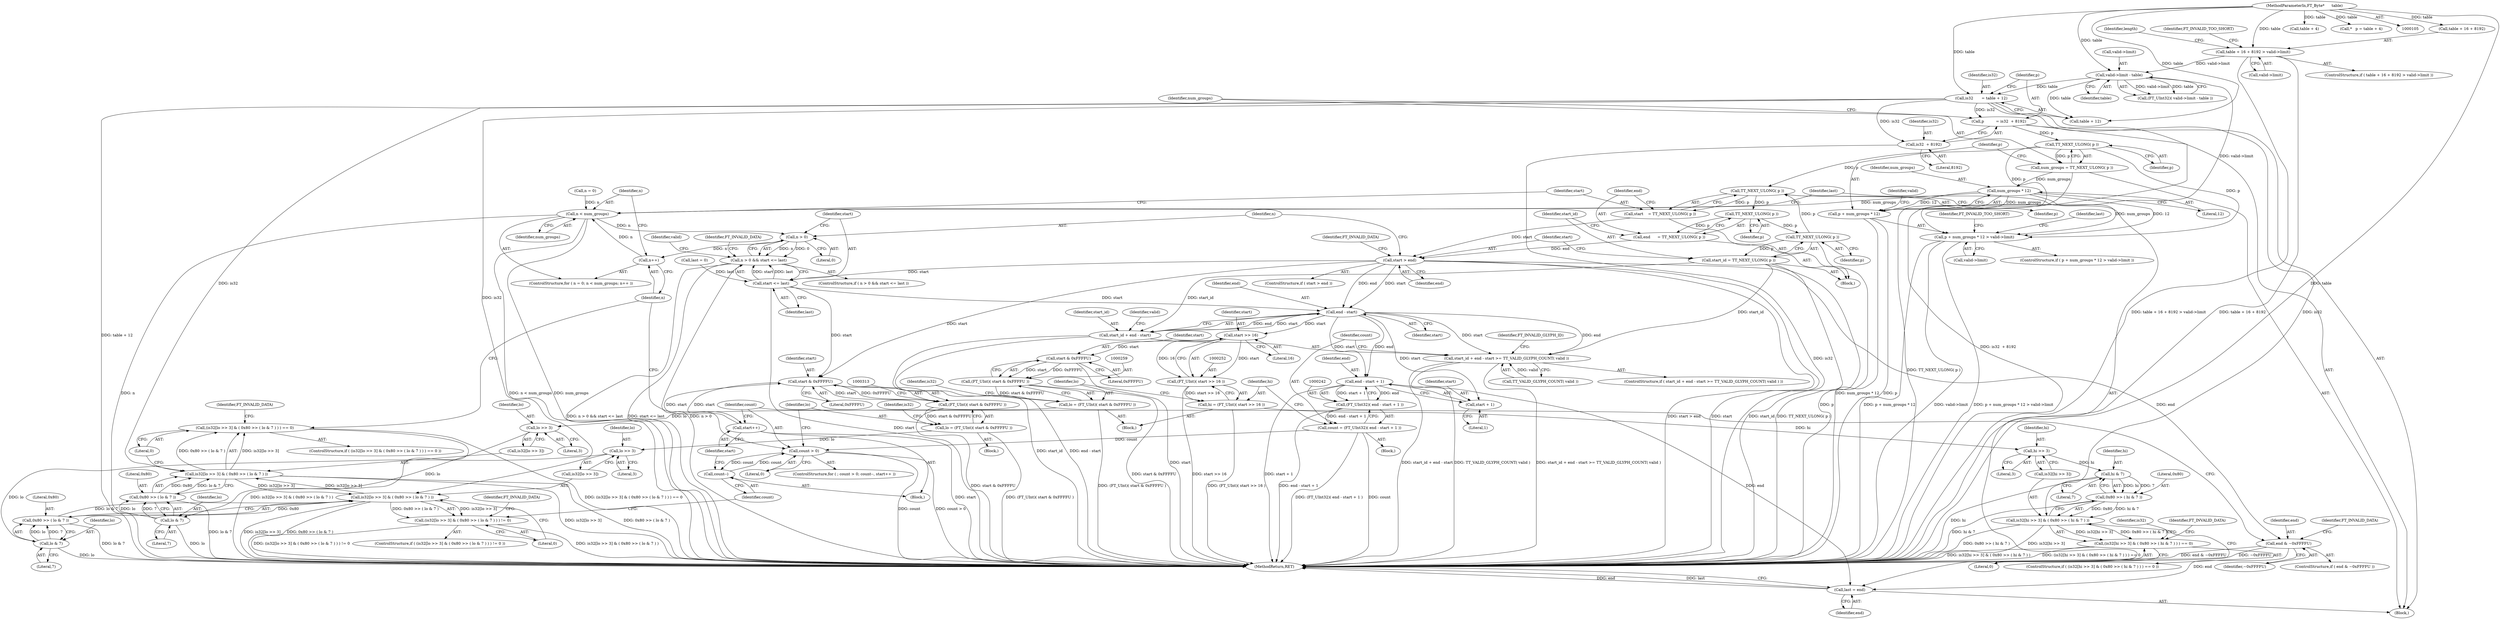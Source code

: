 digraph "1_savannah_602040b1112c9f94d68e200be59ea7ac3d104565@pointer" {
"1000150" [label="(Call,is32       = table + 12)"];
"1000139" [label="(Call,valid->limit - table)"];
"1000119" [label="(Call,table + 16 + 8192 > valid->limit)"];
"1000106" [label="(MethodParameterIn,FT_Byte*      table)"];
"1000155" [label="(Call,p          = is32  + 8192)"];
"1000162" [label="(Call,TT_NEXT_ULONG( p ))"];
"1000160" [label="(Call,num_groups = TT_NEXT_ULONG( p ))"];
"1000168" [label="(Call,num_groups * 12)"];
"1000165" [label="(Call,p + num_groups * 12 > valid->limit)"];
"1000166" [label="(Call,p + num_groups * 12)"];
"1000188" [label="(Call,n < num_groups)"];
"1000215" [label="(Call,n > 0)"];
"1000191" [label="(Call,n++)"];
"1000214" [label="(Call,n > 0 && start <= last)"];
"1000198" [label="(Call,TT_NEXT_ULONG( p ))"];
"1000196" [label="(Call,start    = TT_NEXT_ULONG( p ))"];
"1000209" [label="(Call,start > end)"];
"1000218" [label="(Call,start <= last)"];
"1000233" [label="(Call,end - start)"];
"1000230" [label="(Call,start_id + end - start >= TT_VALID_GLYPH_COUNT( valid ))"];
"1000231" [label="(Call,start_id + end - start)"];
"1000243" [label="(Call,end - start + 1)"];
"1000241" [label="(Call,(FT_UInt32)( end - start + 1 ))"];
"1000239" [label="(Call,count = (FT_UInt32)( end - start + 1 ))"];
"1000301" [label="(Call,count > 0)"];
"1000305" [label="(Call,count--)"];
"1000332" [label="(Call,last = end)"];
"1000245" [label="(Call,start + 1)"];
"1000253" [label="(Call,start >> 16)"];
"1000251" [label="(Call,(FT_UInt)( start >> 16 ))"];
"1000249" [label="(Call,hi = (FT_UInt)( start >> 16 ))"];
"1000268" [label="(Call,hi >> 3)"];
"1000273" [label="(Call,hi & 7)"];
"1000271" [label="(Call,0x80 >> ( hi & 7 ))"];
"1000265" [label="(Call,is32[hi >> 3] & ( 0x80 >> ( hi & 7 ) ))"];
"1000264" [label="(Call,(is32[hi >> 3] & ( 0x80 >> ( hi & 7 ) ) ) == 0)"];
"1000260" [label="(Call,start & 0xFFFFU)"];
"1000258" [label="(Call,(FT_UInt)( start & 0xFFFFU ))"];
"1000256" [label="(Call,lo = (FT_UInt)( start & 0xFFFFU ))"];
"1000283" [label="(Call,lo >> 3)"];
"1000288" [label="(Call,lo & 7)"];
"1000286" [label="(Call,0x80 >> ( lo & 7 ))"];
"1000280" [label="(Call,is32[lo >> 3] & ( 0x80 >> ( lo & 7 ) ))"];
"1000279" [label="(Call,(is32[lo >> 3] & ( 0x80 >> ( lo & 7 ) ) ) == 0)"];
"1000319" [label="(Call,is32[lo >> 3] & ( 0x80 >> ( lo & 7 ) ))"];
"1000318" [label="(Call,(is32[lo >> 3] & ( 0x80 >> ( lo & 7 ) ) ) != 0)"];
"1000314" [label="(Call,start & 0xFFFFU)"];
"1000307" [label="(Call,start++)"];
"1000312" [label="(Call,(FT_UInt)( start & 0xFFFFU ))"];
"1000310" [label="(Call,lo = (FT_UInt)( start & 0xFFFFU ))"];
"1000322" [label="(Call,lo >> 3)"];
"1000327" [label="(Call,lo & 7)"];
"1000325" [label="(Call,0x80 >> ( lo & 7 ))"];
"1000296" [label="(Call,end & ~0xFFFFU)"];
"1000202" [label="(Call,TT_NEXT_ULONG( p ))"];
"1000200" [label="(Call,end      = TT_NEXT_ULONG( p ))"];
"1000206" [label="(Call,TT_NEXT_ULONG( p ))"];
"1000204" [label="(Call,start_id = TT_NEXT_ULONG( p ))"];
"1000157" [label="(Call,is32  + 8192)"];
"1000251" [label="(Call,(FT_UInt)( start >> 16 ))"];
"1000331" [label="(Identifier,FT_INVALID_DATA)"];
"1000230" [label="(Call,start_id + end - start >= TT_VALID_GLYPH_COUNT( valid ))"];
"1000184" [label="(ControlStructure,for ( n = 0; n < num_groups; n++ ))"];
"1000171" [label="(Call,valid->limit)"];
"1000232" [label="(Identifier,start_id)"];
"1000191" [label="(Call,n++)"];
"1000256" [label="(Call,lo = (FT_UInt)( start & 0xFFFFU ))"];
"1000267" [label="(Identifier,is32)"];
"1000297" [label="(Identifier,end)"];
"1000206" [label="(Call,TT_NEXT_ULONG( p ))"];
"1000303" [label="(Literal,0)"];
"1000296" [label="(Call,end & ~0xFFFFU)"];
"1000274" [label="(Identifier,hi)"];
"1000258" [label="(Call,(FT_UInt)( start & 0xFFFFU ))"];
"1000125" [label="(Call,valid->limit)"];
"1000315" [label="(Identifier,start)"];
"1000199" [label="(Identifier,p)"];
"1000202" [label="(Call,TT_NEXT_ULONG( p ))"];
"1000214" [label="(Call,n > 0 && start <= last)"];
"1000151" [label="(Identifier,is32)"];
"1000130" [label="(Identifier,length)"];
"1000150" [label="(Call,is32       = table + 12)"];
"1000172" [label="(Identifier,valid)"];
"1000309" [label="(Block,)"];
"1000229" [label="(ControlStructure,if ( start_id + end - start >= TT_VALID_GLYPH_COUNT( valid ) ))"];
"1000209" [label="(Call,start > end)"];
"1000167" [label="(Identifier,p)"];
"1000306" [label="(Identifier,count)"];
"1000266" [label="(Call,is32[hi >> 3])"];
"1000241" [label="(Call,(FT_UInt32)( end - start + 1 ))"];
"1000215" [label="(Call,n > 0)"];
"1000196" [label="(Call,start    = TT_NEXT_ULONG( p ))"];
"1000323" [label="(Identifier,lo)"];
"1000192" [label="(Identifier,n)"];
"1000234" [label="(Identifier,end)"];
"1000312" [label="(Call,(FT_UInt)( start & 0xFFFFU ))"];
"1000168" [label="(Call,num_groups * 12)"];
"1000236" [label="(Call,TT_VALID_GLYPH_COUNT( valid ))"];
"1000316" [label="(Literal,0xFFFFU)"];
"1000263" [label="(ControlStructure,if ( (is32[hi >> 3] & ( 0x80 >> ( hi & 7 ) ) ) == 0 ))"];
"1000305" [label="(Call,count--)"];
"1000137" [label="(Call,(FT_UInt32)( valid->limit - table ))"];
"1000198" [label="(Call,TT_NEXT_ULONG( p ))"];
"1000231" [label="(Call,start_id + end - start)"];
"1000330" [label="(Literal,0)"];
"1000239" [label="(Call,count = (FT_UInt32)( end - start + 1 ))"];
"1000143" [label="(Identifier,table)"];
"1000161" [label="(Identifier,num_groups)"];
"1000155" [label="(Call,p          = is32  + 8192)"];
"1000270" [label="(Literal,3)"];
"1000282" [label="(Identifier,is32)"];
"1000285" [label="(Literal,3)"];
"1000164" [label="(ControlStructure,if ( p + num_groups * 12 > valid->limit ))"];
"1000335" [label="(MethodReturn,RET)"];
"1000197" [label="(Identifier,start)"];
"1000324" [label="(Literal,3)"];
"1000213" [label="(ControlStructure,if ( n > 0 && start <= last ))"];
"1000159" [label="(Literal,8192)"];
"1000188" [label="(Call,n < num_groups)"];
"1000265" [label="(Call,is32[hi >> 3] & ( 0x80 >> ( hi & 7 ) ))"];
"1000311" [label="(Identifier,lo)"];
"1000255" [label="(Literal,16)"];
"1000204" [label="(Call,start_id = TT_NEXT_ULONG( p ))"];
"1000308" [label="(Identifier,start)"];
"1000119" [label="(Call,table + 16 + 8192 > valid->limit)"];
"1000295" [label="(ControlStructure,if ( end & ~0xFFFFU ))"];
"1000219" [label="(Identifier,start)"];
"1000325" [label="(Call,0x80 >> ( lo & 7 ))"];
"1000248" [label="(Block,)"];
"1000275" [label="(Literal,7)"];
"1000329" [label="(Literal,7)"];
"1000162" [label="(Call,TT_NEXT_ULONG( p ))"];
"1000260" [label="(Call,start & 0xFFFFU)"];
"1000165" [label="(Call,p + num_groups * 12 > valid->limit)"];
"1000307" [label="(Call,start++)"];
"1000152" [label="(Call,table + 12)"];
"1000278" [label="(ControlStructure,if ( (is32[lo >> 3] & ( 0x80 >> ( lo & 7 ) ) ) == 0 ))"];
"1000269" [label="(Identifier,hi)"];
"1000300" [label="(ControlStructure,for ( ; count > 0; count--, start++ ))"];
"1000240" [label="(Identifier,count)"];
"1000212" [label="(Identifier,FT_INVALID_DATA)"];
"1000304" [label="(Block,)"];
"1000302" [label="(Identifier,count)"];
"1000332" [label="(Call,last = end)"];
"1000333" [label="(Identifier,last)"];
"1000160" [label="(Call,num_groups = TT_NEXT_ULONG( p ))"];
"1000120" [label="(Call,table + 16 + 8192)"];
"1000208" [label="(ControlStructure,if ( start > end ))"];
"1000276" [label="(Literal,0)"];
"1000310" [label="(Call,lo = (FT_UInt)( start & 0xFFFFU ))"];
"1000185" [label="(Call,n = 0)"];
"1000112" [label="(Call,table + 4)"];
"1000181" [label="(Call,last = 0)"];
"1000249" [label="(Call,hi = (FT_UInt)( start >> 16 ))"];
"1000218" [label="(Call,start <= last)"];
"1000228" [label="(Block,)"];
"1000225" [label="(Identifier,valid)"];
"1000244" [label="(Identifier,end)"];
"1000261" [label="(Identifier,start)"];
"1000298" [label="(Identifier,~0xFFFFU)"];
"1000233" [label="(Call,end - start)"];
"1000207" [label="(Identifier,p)"];
"1000110" [label="(Call,*   p = table + 4)"];
"1000190" [label="(Identifier,num_groups)"];
"1000288" [label="(Call,lo & 7)"];
"1000169" [label="(Identifier,num_groups)"];
"1000283" [label="(Call,lo >> 3)"];
"1000106" [label="(MethodParameterIn,FT_Byte*      table)"];
"1000319" [label="(Call,is32[lo >> 3] & ( 0x80 >> ( lo & 7 ) ))"];
"1000277" [label="(Identifier,FT_INVALID_DATA)"];
"1000271" [label="(Call,0x80 >> ( hi & 7 ))"];
"1000158" [label="(Identifier,is32)"];
"1000166" [label="(Call,p + num_groups * 12)"];
"1000235" [label="(Identifier,start)"];
"1000221" [label="(Identifier,FT_INVALID_DATA)"];
"1000327" [label="(Call,lo & 7)"];
"1000193" [label="(Block,)"];
"1000272" [label="(Literal,0x80)"];
"1000268" [label="(Call,hi >> 3)"];
"1000220" [label="(Identifier,last)"];
"1000238" [label="(Identifier,FT_INVALID_GLYPH_ID)"];
"1000245" [label="(Call,start + 1)"];
"1000246" [label="(Identifier,start)"];
"1000262" [label="(Literal,0xFFFFU)"];
"1000157" [label="(Call,is32  + 8192)"];
"1000326" [label="(Literal,0x80)"];
"1000299" [label="(Identifier,FT_INVALID_DATA)"];
"1000139" [label="(Call,valid->limit - table)"];
"1000257" [label="(Identifier,lo)"];
"1000250" [label="(Identifier,hi)"];
"1000328" [label="(Identifier,lo)"];
"1000108" [label="(Block,)"];
"1000210" [label="(Identifier,start)"];
"1000200" [label="(Call,end      = TT_NEXT_ULONG( p ))"];
"1000201" [label="(Identifier,end)"];
"1000273" [label="(Call,hi & 7)"];
"1000284" [label="(Identifier,lo)"];
"1000301" [label="(Call,count > 0)"];
"1000279" [label="(Call,(is32[lo >> 3] & ( 0x80 >> ( lo & 7 ) ) ) == 0)"];
"1000237" [label="(Identifier,valid)"];
"1000163" [label="(Identifier,p)"];
"1000290" [label="(Literal,7)"];
"1000264" [label="(Call,(is32[hi >> 3] & ( 0x80 >> ( hi & 7 ) ) ) == 0)"];
"1000118" [label="(ControlStructure,if ( table + 16 + 8192 > valid->limit ))"];
"1000320" [label="(Call,is32[lo >> 3])"];
"1000281" [label="(Call,is32[lo >> 3])"];
"1000318" [label="(Call,(is32[lo >> 3] & ( 0x80 >> ( lo & 7 ) ) ) != 0)"];
"1000317" [label="(ControlStructure,if ( (is32[lo >> 3] & ( 0x80 >> ( lo & 7 ) ) ) != 0 ))"];
"1000286" [label="(Call,0x80 >> ( lo & 7 ))"];
"1000216" [label="(Identifier,n)"];
"1000140" [label="(Call,valid->limit)"];
"1000205" [label="(Identifier,start_id)"];
"1000291" [label="(Literal,0)"];
"1000156" [label="(Identifier,p)"];
"1000280" [label="(Call,is32[lo >> 3] & ( 0x80 >> ( lo & 7 ) ))"];
"1000287" [label="(Literal,0x80)"];
"1000253" [label="(Call,start >> 16)"];
"1000203" [label="(Identifier,p)"];
"1000243" [label="(Call,end - start + 1)"];
"1000170" [label="(Literal,12)"];
"1000292" [label="(Identifier,FT_INVALID_DATA)"];
"1000174" [label="(Identifier,FT_INVALID_TOO_SHORT)"];
"1000254" [label="(Identifier,start)"];
"1000211" [label="(Identifier,end)"];
"1000321" [label="(Identifier,is32)"];
"1000334" [label="(Identifier,end)"];
"1000247" [label="(Literal,1)"];
"1000314" [label="(Call,start & 0xFFFFU)"];
"1000322" [label="(Call,lo >> 3)"];
"1000189" [label="(Identifier,n)"];
"1000289" [label="(Identifier,lo)"];
"1000217" [label="(Literal,0)"];
"1000128" [label="(Identifier,FT_INVALID_TOO_SHORT)"];
"1000182" [label="(Identifier,last)"];
"1000150" -> "1000108"  [label="AST: "];
"1000150" -> "1000152"  [label="CFG: "];
"1000151" -> "1000150"  [label="AST: "];
"1000152" -> "1000150"  [label="AST: "];
"1000156" -> "1000150"  [label="CFG: "];
"1000150" -> "1000335"  [label="DDG: table + 12"];
"1000139" -> "1000150"  [label="DDG: table"];
"1000106" -> "1000150"  [label="DDG: table"];
"1000150" -> "1000155"  [label="DDG: is32"];
"1000150" -> "1000157"  [label="DDG: is32"];
"1000150" -> "1000265"  [label="DDG: is32"];
"1000150" -> "1000280"  [label="DDG: is32"];
"1000150" -> "1000319"  [label="DDG: is32"];
"1000139" -> "1000137"  [label="AST: "];
"1000139" -> "1000143"  [label="CFG: "];
"1000140" -> "1000139"  [label="AST: "];
"1000143" -> "1000139"  [label="AST: "];
"1000137" -> "1000139"  [label="CFG: "];
"1000139" -> "1000137"  [label="DDG: valid->limit"];
"1000139" -> "1000137"  [label="DDG: table"];
"1000119" -> "1000139"  [label="DDG: valid->limit"];
"1000106" -> "1000139"  [label="DDG: table"];
"1000139" -> "1000152"  [label="DDG: table"];
"1000139" -> "1000165"  [label="DDG: valid->limit"];
"1000119" -> "1000118"  [label="AST: "];
"1000119" -> "1000125"  [label="CFG: "];
"1000120" -> "1000119"  [label="AST: "];
"1000125" -> "1000119"  [label="AST: "];
"1000128" -> "1000119"  [label="CFG: "];
"1000130" -> "1000119"  [label="CFG: "];
"1000119" -> "1000335"  [label="DDG: table + 16 + 8192"];
"1000119" -> "1000335"  [label="DDG: table + 16 + 8192 > valid->limit"];
"1000106" -> "1000119"  [label="DDG: table"];
"1000106" -> "1000105"  [label="AST: "];
"1000106" -> "1000335"  [label="DDG: table"];
"1000106" -> "1000110"  [label="DDG: table"];
"1000106" -> "1000112"  [label="DDG: table"];
"1000106" -> "1000120"  [label="DDG: table"];
"1000106" -> "1000152"  [label="DDG: table"];
"1000155" -> "1000108"  [label="AST: "];
"1000155" -> "1000157"  [label="CFG: "];
"1000156" -> "1000155"  [label="AST: "];
"1000157" -> "1000155"  [label="AST: "];
"1000161" -> "1000155"  [label="CFG: "];
"1000155" -> "1000335"  [label="DDG: is32  + 8192"];
"1000155" -> "1000162"  [label="DDG: p"];
"1000162" -> "1000160"  [label="AST: "];
"1000162" -> "1000163"  [label="CFG: "];
"1000163" -> "1000162"  [label="AST: "];
"1000160" -> "1000162"  [label="CFG: "];
"1000162" -> "1000160"  [label="DDG: p"];
"1000162" -> "1000165"  [label="DDG: p"];
"1000162" -> "1000166"  [label="DDG: p"];
"1000162" -> "1000198"  [label="DDG: p"];
"1000160" -> "1000108"  [label="AST: "];
"1000161" -> "1000160"  [label="AST: "];
"1000167" -> "1000160"  [label="CFG: "];
"1000160" -> "1000335"  [label="DDG: TT_NEXT_ULONG( p )"];
"1000160" -> "1000168"  [label="DDG: num_groups"];
"1000168" -> "1000166"  [label="AST: "];
"1000168" -> "1000170"  [label="CFG: "];
"1000169" -> "1000168"  [label="AST: "];
"1000170" -> "1000168"  [label="AST: "];
"1000166" -> "1000168"  [label="CFG: "];
"1000168" -> "1000165"  [label="DDG: num_groups"];
"1000168" -> "1000165"  [label="DDG: 12"];
"1000168" -> "1000166"  [label="DDG: num_groups"];
"1000168" -> "1000166"  [label="DDG: 12"];
"1000168" -> "1000188"  [label="DDG: num_groups"];
"1000165" -> "1000164"  [label="AST: "];
"1000165" -> "1000171"  [label="CFG: "];
"1000166" -> "1000165"  [label="AST: "];
"1000171" -> "1000165"  [label="AST: "];
"1000174" -> "1000165"  [label="CFG: "];
"1000182" -> "1000165"  [label="CFG: "];
"1000165" -> "1000335"  [label="DDG: p + num_groups * 12"];
"1000165" -> "1000335"  [label="DDG: valid->limit"];
"1000165" -> "1000335"  [label="DDG: p + num_groups * 12 > valid->limit"];
"1000167" -> "1000166"  [label="AST: "];
"1000172" -> "1000166"  [label="CFG: "];
"1000166" -> "1000335"  [label="DDG: num_groups * 12"];
"1000166" -> "1000335"  [label="DDG: p"];
"1000188" -> "1000184"  [label="AST: "];
"1000188" -> "1000190"  [label="CFG: "];
"1000189" -> "1000188"  [label="AST: "];
"1000190" -> "1000188"  [label="AST: "];
"1000197" -> "1000188"  [label="CFG: "];
"1000333" -> "1000188"  [label="CFG: "];
"1000188" -> "1000335"  [label="DDG: n < num_groups"];
"1000188" -> "1000335"  [label="DDG: num_groups"];
"1000188" -> "1000335"  [label="DDG: n"];
"1000185" -> "1000188"  [label="DDG: n"];
"1000191" -> "1000188"  [label="DDG: n"];
"1000188" -> "1000215"  [label="DDG: n"];
"1000215" -> "1000214"  [label="AST: "];
"1000215" -> "1000217"  [label="CFG: "];
"1000216" -> "1000215"  [label="AST: "];
"1000217" -> "1000215"  [label="AST: "];
"1000219" -> "1000215"  [label="CFG: "];
"1000214" -> "1000215"  [label="CFG: "];
"1000215" -> "1000191"  [label="DDG: n"];
"1000215" -> "1000214"  [label="DDG: n"];
"1000215" -> "1000214"  [label="DDG: 0"];
"1000191" -> "1000184"  [label="AST: "];
"1000191" -> "1000192"  [label="CFG: "];
"1000192" -> "1000191"  [label="AST: "];
"1000189" -> "1000191"  [label="CFG: "];
"1000214" -> "1000213"  [label="AST: "];
"1000214" -> "1000218"  [label="CFG: "];
"1000218" -> "1000214"  [label="AST: "];
"1000221" -> "1000214"  [label="CFG: "];
"1000225" -> "1000214"  [label="CFG: "];
"1000214" -> "1000335"  [label="DDG: n > 0 && start <= last"];
"1000214" -> "1000335"  [label="DDG: start <= last"];
"1000214" -> "1000335"  [label="DDG: n > 0"];
"1000218" -> "1000214"  [label="DDG: start"];
"1000218" -> "1000214"  [label="DDG: last"];
"1000198" -> "1000196"  [label="AST: "];
"1000198" -> "1000199"  [label="CFG: "];
"1000199" -> "1000198"  [label="AST: "];
"1000196" -> "1000198"  [label="CFG: "];
"1000198" -> "1000196"  [label="DDG: p"];
"1000206" -> "1000198"  [label="DDG: p"];
"1000198" -> "1000202"  [label="DDG: p"];
"1000196" -> "1000193"  [label="AST: "];
"1000197" -> "1000196"  [label="AST: "];
"1000201" -> "1000196"  [label="CFG: "];
"1000196" -> "1000209"  [label="DDG: start"];
"1000209" -> "1000208"  [label="AST: "];
"1000209" -> "1000211"  [label="CFG: "];
"1000210" -> "1000209"  [label="AST: "];
"1000211" -> "1000209"  [label="AST: "];
"1000212" -> "1000209"  [label="CFG: "];
"1000216" -> "1000209"  [label="CFG: "];
"1000209" -> "1000335"  [label="DDG: start > end"];
"1000209" -> "1000335"  [label="DDG: start"];
"1000200" -> "1000209"  [label="DDG: end"];
"1000209" -> "1000218"  [label="DDG: start"];
"1000209" -> "1000233"  [label="DDG: end"];
"1000209" -> "1000233"  [label="DDG: start"];
"1000209" -> "1000296"  [label="DDG: end"];
"1000209" -> "1000314"  [label="DDG: start"];
"1000218" -> "1000220"  [label="CFG: "];
"1000219" -> "1000218"  [label="AST: "];
"1000220" -> "1000218"  [label="AST: "];
"1000218" -> "1000335"  [label="DDG: start"];
"1000181" -> "1000218"  [label="DDG: last"];
"1000218" -> "1000233"  [label="DDG: start"];
"1000218" -> "1000314"  [label="DDG: start"];
"1000233" -> "1000231"  [label="AST: "];
"1000233" -> "1000235"  [label="CFG: "];
"1000234" -> "1000233"  [label="AST: "];
"1000235" -> "1000233"  [label="AST: "];
"1000231" -> "1000233"  [label="CFG: "];
"1000233" -> "1000230"  [label="DDG: end"];
"1000233" -> "1000230"  [label="DDG: start"];
"1000233" -> "1000231"  [label="DDG: end"];
"1000233" -> "1000231"  [label="DDG: start"];
"1000233" -> "1000243"  [label="DDG: end"];
"1000233" -> "1000243"  [label="DDG: start"];
"1000233" -> "1000245"  [label="DDG: start"];
"1000233" -> "1000253"  [label="DDG: start"];
"1000230" -> "1000229"  [label="AST: "];
"1000230" -> "1000236"  [label="CFG: "];
"1000231" -> "1000230"  [label="AST: "];
"1000236" -> "1000230"  [label="AST: "];
"1000238" -> "1000230"  [label="CFG: "];
"1000240" -> "1000230"  [label="CFG: "];
"1000230" -> "1000335"  [label="DDG: TT_VALID_GLYPH_COUNT( valid )"];
"1000230" -> "1000335"  [label="DDG: start_id + end - start"];
"1000230" -> "1000335"  [label="DDG: start_id + end - start >= TT_VALID_GLYPH_COUNT( valid )"];
"1000204" -> "1000230"  [label="DDG: start_id"];
"1000236" -> "1000230"  [label="DDG: valid"];
"1000232" -> "1000231"  [label="AST: "];
"1000237" -> "1000231"  [label="CFG: "];
"1000231" -> "1000335"  [label="DDG: end - start"];
"1000231" -> "1000335"  [label="DDG: start_id"];
"1000204" -> "1000231"  [label="DDG: start_id"];
"1000243" -> "1000241"  [label="AST: "];
"1000243" -> "1000245"  [label="CFG: "];
"1000244" -> "1000243"  [label="AST: "];
"1000245" -> "1000243"  [label="AST: "];
"1000241" -> "1000243"  [label="CFG: "];
"1000243" -> "1000335"  [label="DDG: start + 1"];
"1000243" -> "1000241"  [label="DDG: end"];
"1000243" -> "1000241"  [label="DDG: start + 1"];
"1000243" -> "1000332"  [label="DDG: end"];
"1000241" -> "1000239"  [label="AST: "];
"1000242" -> "1000241"  [label="AST: "];
"1000239" -> "1000241"  [label="CFG: "];
"1000241" -> "1000335"  [label="DDG: end - start + 1"];
"1000241" -> "1000239"  [label="DDG: end - start + 1"];
"1000239" -> "1000228"  [label="AST: "];
"1000240" -> "1000239"  [label="AST: "];
"1000250" -> "1000239"  [label="CFG: "];
"1000239" -> "1000335"  [label="DDG: count"];
"1000239" -> "1000335"  [label="DDG: (FT_UInt32)( end - start + 1 )"];
"1000239" -> "1000301"  [label="DDG: count"];
"1000301" -> "1000300"  [label="AST: "];
"1000301" -> "1000303"  [label="CFG: "];
"1000302" -> "1000301"  [label="AST: "];
"1000303" -> "1000301"  [label="AST: "];
"1000311" -> "1000301"  [label="CFG: "];
"1000192" -> "1000301"  [label="CFG: "];
"1000301" -> "1000335"  [label="DDG: count > 0"];
"1000301" -> "1000335"  [label="DDG: count"];
"1000305" -> "1000301"  [label="DDG: count"];
"1000301" -> "1000305"  [label="DDG: count"];
"1000305" -> "1000304"  [label="AST: "];
"1000305" -> "1000306"  [label="CFG: "];
"1000306" -> "1000305"  [label="AST: "];
"1000308" -> "1000305"  [label="CFG: "];
"1000332" -> "1000108"  [label="AST: "];
"1000332" -> "1000334"  [label="CFG: "];
"1000333" -> "1000332"  [label="AST: "];
"1000334" -> "1000332"  [label="AST: "];
"1000335" -> "1000332"  [label="CFG: "];
"1000332" -> "1000335"  [label="DDG: end"];
"1000332" -> "1000335"  [label="DDG: last"];
"1000296" -> "1000332"  [label="DDG: end"];
"1000245" -> "1000247"  [label="CFG: "];
"1000246" -> "1000245"  [label="AST: "];
"1000247" -> "1000245"  [label="AST: "];
"1000253" -> "1000251"  [label="AST: "];
"1000253" -> "1000255"  [label="CFG: "];
"1000254" -> "1000253"  [label="AST: "];
"1000255" -> "1000253"  [label="AST: "];
"1000251" -> "1000253"  [label="CFG: "];
"1000253" -> "1000251"  [label="DDG: start"];
"1000253" -> "1000251"  [label="DDG: 16"];
"1000253" -> "1000260"  [label="DDG: start"];
"1000251" -> "1000249"  [label="AST: "];
"1000252" -> "1000251"  [label="AST: "];
"1000249" -> "1000251"  [label="CFG: "];
"1000251" -> "1000335"  [label="DDG: start >> 16"];
"1000251" -> "1000249"  [label="DDG: start >> 16"];
"1000249" -> "1000248"  [label="AST: "];
"1000250" -> "1000249"  [label="AST: "];
"1000257" -> "1000249"  [label="CFG: "];
"1000249" -> "1000335"  [label="DDG: (FT_UInt)( start >> 16 )"];
"1000249" -> "1000268"  [label="DDG: hi"];
"1000268" -> "1000266"  [label="AST: "];
"1000268" -> "1000270"  [label="CFG: "];
"1000269" -> "1000268"  [label="AST: "];
"1000270" -> "1000268"  [label="AST: "];
"1000266" -> "1000268"  [label="CFG: "];
"1000268" -> "1000273"  [label="DDG: hi"];
"1000273" -> "1000271"  [label="AST: "];
"1000273" -> "1000275"  [label="CFG: "];
"1000274" -> "1000273"  [label="AST: "];
"1000275" -> "1000273"  [label="AST: "];
"1000271" -> "1000273"  [label="CFG: "];
"1000273" -> "1000335"  [label="DDG: hi"];
"1000273" -> "1000271"  [label="DDG: hi"];
"1000273" -> "1000271"  [label="DDG: 7"];
"1000271" -> "1000265"  [label="AST: "];
"1000272" -> "1000271"  [label="AST: "];
"1000265" -> "1000271"  [label="CFG: "];
"1000271" -> "1000335"  [label="DDG: hi & 7"];
"1000271" -> "1000265"  [label="DDG: 0x80"];
"1000271" -> "1000265"  [label="DDG: hi & 7"];
"1000265" -> "1000264"  [label="AST: "];
"1000266" -> "1000265"  [label="AST: "];
"1000276" -> "1000265"  [label="CFG: "];
"1000265" -> "1000335"  [label="DDG: is32[hi >> 3]"];
"1000265" -> "1000335"  [label="DDG: 0x80 >> ( hi & 7 )"];
"1000265" -> "1000264"  [label="DDG: is32[hi >> 3]"];
"1000265" -> "1000264"  [label="DDG: 0x80 >> ( hi & 7 )"];
"1000264" -> "1000263"  [label="AST: "];
"1000264" -> "1000276"  [label="CFG: "];
"1000276" -> "1000264"  [label="AST: "];
"1000277" -> "1000264"  [label="CFG: "];
"1000282" -> "1000264"  [label="CFG: "];
"1000264" -> "1000335"  [label="DDG: is32[hi >> 3] & ( 0x80 >> ( hi & 7 ) )"];
"1000264" -> "1000335"  [label="DDG: (is32[hi >> 3] & ( 0x80 >> ( hi & 7 ) ) ) == 0"];
"1000260" -> "1000258"  [label="AST: "];
"1000260" -> "1000262"  [label="CFG: "];
"1000261" -> "1000260"  [label="AST: "];
"1000262" -> "1000260"  [label="AST: "];
"1000258" -> "1000260"  [label="CFG: "];
"1000260" -> "1000335"  [label="DDG: start"];
"1000260" -> "1000258"  [label="DDG: start"];
"1000260" -> "1000258"  [label="DDG: 0xFFFFU"];
"1000258" -> "1000256"  [label="AST: "];
"1000259" -> "1000258"  [label="AST: "];
"1000256" -> "1000258"  [label="CFG: "];
"1000258" -> "1000335"  [label="DDG: start & 0xFFFFU"];
"1000258" -> "1000256"  [label="DDG: start & 0xFFFFU"];
"1000256" -> "1000248"  [label="AST: "];
"1000257" -> "1000256"  [label="AST: "];
"1000267" -> "1000256"  [label="CFG: "];
"1000256" -> "1000335"  [label="DDG: (FT_UInt)( start & 0xFFFFU )"];
"1000256" -> "1000283"  [label="DDG: lo"];
"1000283" -> "1000281"  [label="AST: "];
"1000283" -> "1000285"  [label="CFG: "];
"1000284" -> "1000283"  [label="AST: "];
"1000285" -> "1000283"  [label="AST: "];
"1000281" -> "1000283"  [label="CFG: "];
"1000283" -> "1000288"  [label="DDG: lo"];
"1000288" -> "1000286"  [label="AST: "];
"1000288" -> "1000290"  [label="CFG: "];
"1000289" -> "1000288"  [label="AST: "];
"1000290" -> "1000288"  [label="AST: "];
"1000286" -> "1000288"  [label="CFG: "];
"1000288" -> "1000335"  [label="DDG: lo"];
"1000288" -> "1000286"  [label="DDG: lo"];
"1000288" -> "1000286"  [label="DDG: 7"];
"1000286" -> "1000280"  [label="AST: "];
"1000287" -> "1000286"  [label="AST: "];
"1000280" -> "1000286"  [label="CFG: "];
"1000286" -> "1000335"  [label="DDG: lo & 7"];
"1000286" -> "1000280"  [label="DDG: 0x80"];
"1000286" -> "1000280"  [label="DDG: lo & 7"];
"1000280" -> "1000279"  [label="AST: "];
"1000281" -> "1000280"  [label="AST: "];
"1000291" -> "1000280"  [label="CFG: "];
"1000280" -> "1000335"  [label="DDG: 0x80 >> ( lo & 7 )"];
"1000280" -> "1000335"  [label="DDG: is32[lo >> 3]"];
"1000280" -> "1000279"  [label="DDG: is32[lo >> 3]"];
"1000280" -> "1000279"  [label="DDG: 0x80 >> ( lo & 7 )"];
"1000319" -> "1000280"  [label="DDG: is32[lo >> 3]"];
"1000280" -> "1000319"  [label="DDG: is32[lo >> 3]"];
"1000279" -> "1000278"  [label="AST: "];
"1000279" -> "1000291"  [label="CFG: "];
"1000291" -> "1000279"  [label="AST: "];
"1000292" -> "1000279"  [label="CFG: "];
"1000192" -> "1000279"  [label="CFG: "];
"1000279" -> "1000335"  [label="DDG: is32[lo >> 3] & ( 0x80 >> ( lo & 7 ) )"];
"1000279" -> "1000335"  [label="DDG: (is32[lo >> 3] & ( 0x80 >> ( lo & 7 ) ) ) == 0"];
"1000319" -> "1000318"  [label="AST: "];
"1000319" -> "1000325"  [label="CFG: "];
"1000320" -> "1000319"  [label="AST: "];
"1000325" -> "1000319"  [label="AST: "];
"1000330" -> "1000319"  [label="CFG: "];
"1000319" -> "1000335"  [label="DDG: 0x80 >> ( lo & 7 )"];
"1000319" -> "1000335"  [label="DDG: is32[lo >> 3]"];
"1000319" -> "1000318"  [label="DDG: is32[lo >> 3]"];
"1000319" -> "1000318"  [label="DDG: 0x80 >> ( lo & 7 )"];
"1000325" -> "1000319"  [label="DDG: 0x80"];
"1000325" -> "1000319"  [label="DDG: lo & 7"];
"1000318" -> "1000317"  [label="AST: "];
"1000318" -> "1000330"  [label="CFG: "];
"1000330" -> "1000318"  [label="AST: "];
"1000331" -> "1000318"  [label="CFG: "];
"1000306" -> "1000318"  [label="CFG: "];
"1000318" -> "1000335"  [label="DDG: (is32[lo >> 3] & ( 0x80 >> ( lo & 7 ) ) ) != 0"];
"1000318" -> "1000335"  [label="DDG: is32[lo >> 3] & ( 0x80 >> ( lo & 7 ) )"];
"1000314" -> "1000312"  [label="AST: "];
"1000314" -> "1000316"  [label="CFG: "];
"1000315" -> "1000314"  [label="AST: "];
"1000316" -> "1000314"  [label="AST: "];
"1000312" -> "1000314"  [label="CFG: "];
"1000314" -> "1000307"  [label="DDG: start"];
"1000314" -> "1000312"  [label="DDG: start"];
"1000314" -> "1000312"  [label="DDG: 0xFFFFU"];
"1000307" -> "1000314"  [label="DDG: start"];
"1000307" -> "1000304"  [label="AST: "];
"1000307" -> "1000308"  [label="CFG: "];
"1000308" -> "1000307"  [label="AST: "];
"1000302" -> "1000307"  [label="CFG: "];
"1000307" -> "1000335"  [label="DDG: start"];
"1000312" -> "1000310"  [label="AST: "];
"1000313" -> "1000312"  [label="AST: "];
"1000310" -> "1000312"  [label="CFG: "];
"1000312" -> "1000335"  [label="DDG: start & 0xFFFFU"];
"1000312" -> "1000310"  [label="DDG: start & 0xFFFFU"];
"1000310" -> "1000309"  [label="AST: "];
"1000311" -> "1000310"  [label="AST: "];
"1000321" -> "1000310"  [label="CFG: "];
"1000310" -> "1000335"  [label="DDG: (FT_UInt)( start & 0xFFFFU )"];
"1000310" -> "1000322"  [label="DDG: lo"];
"1000322" -> "1000320"  [label="AST: "];
"1000322" -> "1000324"  [label="CFG: "];
"1000323" -> "1000322"  [label="AST: "];
"1000324" -> "1000322"  [label="AST: "];
"1000320" -> "1000322"  [label="CFG: "];
"1000322" -> "1000327"  [label="DDG: lo"];
"1000327" -> "1000325"  [label="AST: "];
"1000327" -> "1000329"  [label="CFG: "];
"1000328" -> "1000327"  [label="AST: "];
"1000329" -> "1000327"  [label="AST: "];
"1000325" -> "1000327"  [label="CFG: "];
"1000327" -> "1000335"  [label="DDG: lo"];
"1000327" -> "1000325"  [label="DDG: lo"];
"1000327" -> "1000325"  [label="DDG: 7"];
"1000326" -> "1000325"  [label="AST: "];
"1000325" -> "1000335"  [label="DDG: lo & 7"];
"1000296" -> "1000295"  [label="AST: "];
"1000296" -> "1000298"  [label="CFG: "];
"1000297" -> "1000296"  [label="AST: "];
"1000298" -> "1000296"  [label="AST: "];
"1000299" -> "1000296"  [label="CFG: "];
"1000302" -> "1000296"  [label="CFG: "];
"1000296" -> "1000335"  [label="DDG: ~0xFFFFU"];
"1000296" -> "1000335"  [label="DDG: end & ~0xFFFFU"];
"1000202" -> "1000200"  [label="AST: "];
"1000202" -> "1000203"  [label="CFG: "];
"1000203" -> "1000202"  [label="AST: "];
"1000200" -> "1000202"  [label="CFG: "];
"1000202" -> "1000200"  [label="DDG: p"];
"1000202" -> "1000206"  [label="DDG: p"];
"1000200" -> "1000193"  [label="AST: "];
"1000201" -> "1000200"  [label="AST: "];
"1000205" -> "1000200"  [label="CFG: "];
"1000206" -> "1000204"  [label="AST: "];
"1000206" -> "1000207"  [label="CFG: "];
"1000207" -> "1000206"  [label="AST: "];
"1000204" -> "1000206"  [label="CFG: "];
"1000206" -> "1000335"  [label="DDG: p"];
"1000206" -> "1000204"  [label="DDG: p"];
"1000204" -> "1000193"  [label="AST: "];
"1000205" -> "1000204"  [label="AST: "];
"1000210" -> "1000204"  [label="CFG: "];
"1000204" -> "1000335"  [label="DDG: TT_NEXT_ULONG( p )"];
"1000204" -> "1000335"  [label="DDG: start_id"];
"1000157" -> "1000159"  [label="CFG: "];
"1000158" -> "1000157"  [label="AST: "];
"1000159" -> "1000157"  [label="AST: "];
"1000157" -> "1000335"  [label="DDG: is32"];
}
